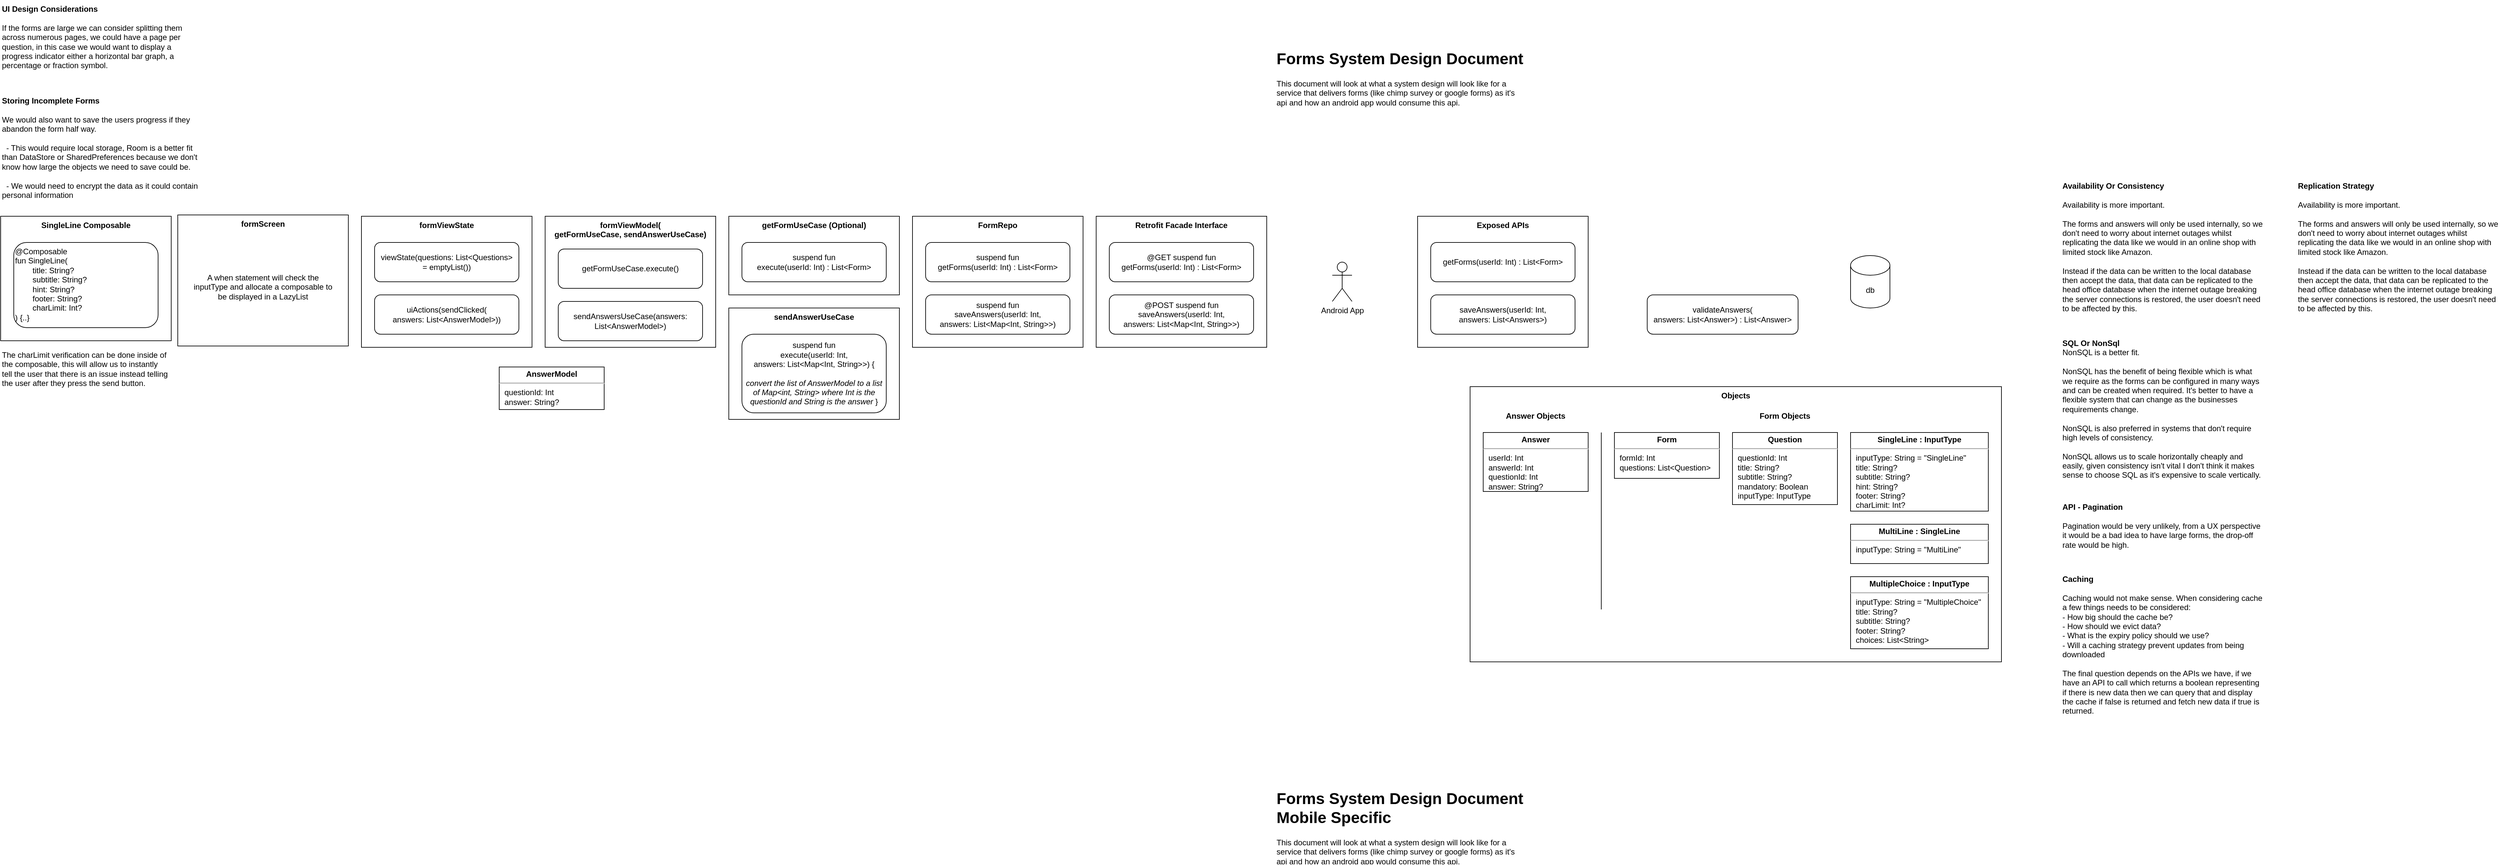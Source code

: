 <mxfile version="22.0.4" type="github">
  <diagram name="Page-1" id="Z-0yPP8kXLogtOT6OWkJ">
    <mxGraphModel dx="4392" dy="2303" grid="1" gridSize="10" guides="1" tooltips="1" connect="1" arrows="1" fold="1" page="1" pageScale="1" pageWidth="827" pageHeight="1169" math="0" shadow="0">
      <root>
        <mxCell id="0" />
        <mxCell id="1" parent="0" />
        <mxCell id="r1KL7zgRgzhYR2Re5zrl-48" value="sendAnswerUseCase" style="rounded=0;whiteSpace=wrap;html=1;verticalAlign=top;fontStyle=1" parent="1" vertex="1">
          <mxGeometry x="-790" y="440" width="260" height="170" as="geometry" />
        </mxCell>
        <mxCell id="r1KL7zgRgzhYR2Re5zrl-30" value="Objects" style="rounded=0;whiteSpace=wrap;html=1;verticalAlign=top;fontStyle=1" parent="1" vertex="1">
          <mxGeometry x="340" y="560" width="810" height="420" as="geometry" />
        </mxCell>
        <mxCell id="r1KL7zgRgzhYR2Re5zrl-5" value="Exposed APIs" style="rounded=0;whiteSpace=wrap;html=1;verticalAlign=top;fontStyle=1" parent="1" vertex="1">
          <mxGeometry x="260" y="300" width="260" height="200" as="geometry" />
        </mxCell>
        <mxCell id="r1KL7zgRgzhYR2Re5zrl-1" value="&lt;h1 style=&quot;border-color: var(--border-color);&quot;&gt;Forms System Design Document&lt;/h1&gt;&lt;h1&gt;&lt;p style=&quot;border-color: var(--border-color); font-size: 12px; font-weight: 400;&quot;&gt;This document will look at what a system design will look like for a service that delivers forms (like chimp survey or google forms) as it&#39;s api and how an android app would consume this api.&lt;/p&gt;&lt;/h1&gt;" style="text;html=1;strokeColor=none;fillColor=none;spacing=5;spacingTop=-20;whiteSpace=wrap;overflow=hidden;rounded=0;" parent="1" vertex="1">
          <mxGeometry x="40" y="40" width="390" height="120" as="geometry" />
        </mxCell>
        <mxCell id="r1KL7zgRgzhYR2Re5zrl-2" value="Android App" style="shape=umlActor;verticalLabelPosition=bottom;verticalAlign=top;html=1;outlineConnect=0;" parent="1" vertex="1">
          <mxGeometry x="130" y="370" width="30" height="60" as="geometry" />
        </mxCell>
        <mxCell id="r1KL7zgRgzhYR2Re5zrl-3" value="getForms(userId: Int) : List&amp;lt;Form&amp;gt;" style="rounded=1;whiteSpace=wrap;html=1;" parent="1" vertex="1">
          <mxGeometry x="280" y="340" width="220" height="60" as="geometry" />
        </mxCell>
        <mxCell id="r1KL7zgRgzhYR2Re5zrl-4" value="saveAnswers(userId: Int, &lt;br&gt;answers: List&amp;lt;Answers&amp;gt;)" style="rounded=1;whiteSpace=wrap;html=1;" parent="1" vertex="1">
          <mxGeometry x="280" y="420" width="220" height="60" as="geometry" />
        </mxCell>
        <mxCell id="r1KL7zgRgzhYR2Re5zrl-6" value="db" style="shape=cylinder3;whiteSpace=wrap;html=1;boundedLbl=1;backgroundOutline=1;size=15;" parent="1" vertex="1">
          <mxGeometry x="920" y="360" width="60" height="80" as="geometry" />
        </mxCell>
        <mxCell id="r1KL7zgRgzhYR2Re5zrl-23" value="&lt;p style=&quot;margin: 4px 0px 0px; text-align: center;&quot;&gt;&lt;b style=&quot;&quot;&gt;Form&lt;/b&gt;&lt;/p&gt;&lt;hr&gt;&lt;p style=&quot;margin:0px;margin-left:8px;&quot;&gt;formId: Int&lt;/p&gt;&lt;p style=&quot;margin:0px;margin-left:8px;&quot;&gt;&lt;span style=&quot;background-color: initial;&quot;&gt;questions: List&amp;lt;Question&amp;gt;&lt;/span&gt;&lt;/p&gt;" style="verticalAlign=top;align=left;overflow=fill;fontSize=12;fontFamily=Helvetica;html=1;whiteSpace=wrap;" parent="1" vertex="1">
          <mxGeometry x="560" y="630" width="160" height="70" as="geometry" />
        </mxCell>
        <mxCell id="r1KL7zgRgzhYR2Re5zrl-24" value="&lt;p style=&quot;margin: 4px 0px 0px; text-align: center;&quot;&gt;&lt;b style=&quot;&quot;&gt;Question&lt;/b&gt;&lt;/p&gt;&lt;hr&gt;&lt;p style=&quot;margin:0px;margin-left:8px;&quot;&gt;questionId: Int&lt;/p&gt;&lt;p style=&quot;margin:0px;margin-left:8px;&quot;&gt;&lt;span style=&quot;background-color: initial;&quot;&gt;title: String?&lt;/span&gt;&lt;/p&gt;&lt;p style=&quot;margin:0px;margin-left:8px;&quot;&gt;subtitle: String?&lt;/p&gt;&lt;p style=&quot;margin:0px;margin-left:8px;&quot;&gt;mandatory: Boolean&lt;/p&gt;&lt;p style=&quot;margin:0px;margin-left:8px;&quot;&gt;inputType: InputType&lt;/p&gt;" style="verticalAlign=top;align=left;overflow=fill;fontSize=12;fontFamily=Helvetica;html=1;whiteSpace=wrap;" parent="1" vertex="1">
          <mxGeometry x="740" y="630" width="160" height="110" as="geometry" />
        </mxCell>
        <mxCell id="r1KL7zgRgzhYR2Re5zrl-25" value="&lt;p style=&quot;margin: 4px 0px 0px; text-align: center;&quot;&gt;&lt;b style=&quot;&quot;&gt;SingleLine : InputType&lt;/b&gt;&lt;/p&gt;&lt;hr&gt;&lt;p style=&quot;margin:0px;margin-left:8px;&quot;&gt;inputType: String = &quot;SingleLine&quot;&lt;/p&gt;&lt;p style=&quot;margin:0px;margin-left:8px;&quot;&gt;&lt;span style=&quot;background-color: initial;&quot;&gt;title: String?&lt;/span&gt;&lt;/p&gt;&lt;p style=&quot;margin:0px;margin-left:8px;&quot;&gt;subtitle: String?&lt;/p&gt;&lt;p style=&quot;margin:0px;margin-left:8px;&quot;&gt;hint: String?&lt;/p&gt;&lt;p style=&quot;margin:0px;margin-left:8px;&quot;&gt;footer: String?&lt;/p&gt;&lt;p style=&quot;margin:0px;margin-left:8px;&quot;&gt;charLimit: Int?&lt;/p&gt;" style="verticalAlign=top;align=left;overflow=fill;fontSize=12;fontFamily=Helvetica;html=1;whiteSpace=wrap;" parent="1" vertex="1">
          <mxGeometry x="920" y="630" width="210" height="120" as="geometry" />
        </mxCell>
        <mxCell id="r1KL7zgRgzhYR2Re5zrl-26" value="&lt;p style=&quot;margin: 4px 0px 0px; text-align: center;&quot;&gt;&lt;b style=&quot;&quot;&gt;MultipleChoice : InputType&lt;/b&gt;&lt;/p&gt;&lt;hr&gt;&lt;p style=&quot;margin:0px;margin-left:8px;&quot;&gt;inputType: String = &quot;MultipleChoice&quot;&lt;/p&gt;&lt;p style=&quot;margin:0px;margin-left:8px;&quot;&gt;&lt;span style=&quot;background-color: initial;&quot;&gt;title: String?&lt;/span&gt;&lt;/p&gt;&lt;p style=&quot;margin:0px;margin-left:8px;&quot;&gt;subtitle: String?&lt;/p&gt;&lt;p style=&quot;margin:0px;margin-left:8px;&quot;&gt;&lt;span style=&quot;background-color: initial;&quot;&gt;footer: String?&lt;/span&gt;&lt;br&gt;&lt;/p&gt;&lt;p style=&quot;margin:0px;margin-left:8px;&quot;&gt;choices: List&amp;lt;String&amp;gt;&lt;/p&gt;" style="verticalAlign=top;align=left;overflow=fill;fontSize=12;fontFamily=Helvetica;html=1;whiteSpace=wrap;" parent="1" vertex="1">
          <mxGeometry x="920" y="850" width="210" height="110" as="geometry" />
        </mxCell>
        <mxCell id="r1KL7zgRgzhYR2Re5zrl-27" value="&lt;p style=&quot;margin: 4px 0px 0px; text-align: center;&quot;&gt;&lt;b style=&quot;&quot;&gt;MultiLine : SingleLine&lt;/b&gt;&lt;/p&gt;&lt;hr&gt;&lt;p style=&quot;margin:0px;margin-left:8px;&quot;&gt;inputType: String = &quot;MultiLine&quot;&lt;/p&gt;" style="verticalAlign=top;align=left;overflow=fill;fontSize=12;fontFamily=Helvetica;html=1;whiteSpace=wrap;" parent="1" vertex="1">
          <mxGeometry x="920" y="770" width="210" height="60" as="geometry" />
        </mxCell>
        <mxCell id="r1KL7zgRgzhYR2Re5zrl-28" value="&lt;p style=&quot;margin: 4px 0px 0px; text-align: center;&quot;&gt;&lt;b style=&quot;&quot;&gt;Answer&lt;/b&gt;&lt;/p&gt;&lt;hr&gt;&lt;p style=&quot;margin:0px;margin-left:8px;&quot;&gt;userId: Int&lt;/p&gt;&lt;p style=&quot;margin:0px;margin-left:8px;&quot;&gt;answerId: Int&lt;/p&gt;&lt;p style=&quot;margin:0px;margin-left:8px;&quot;&gt;questionId: Int&lt;/p&gt;&lt;p style=&quot;margin:0px;margin-left:8px;&quot;&gt;&lt;span style=&quot;background-color: initial;&quot;&gt;answer: String?&lt;/span&gt;&lt;/p&gt;&lt;p style=&quot;margin:0px;margin-left:8px;&quot;&gt;&lt;br&gt;&lt;/p&gt;" style="verticalAlign=top;align=left;overflow=fill;fontSize=12;fontFamily=Helvetica;html=1;whiteSpace=wrap;" parent="1" vertex="1">
          <mxGeometry x="360" y="630" width="160" height="90" as="geometry" />
        </mxCell>
        <mxCell id="r1KL7zgRgzhYR2Re5zrl-29" value="validateAnswers(&lt;br&gt;answers: List&amp;lt;Answer&amp;gt;) : List&amp;lt;Answer&amp;gt;" style="rounded=1;whiteSpace=wrap;html=1;" parent="1" vertex="1">
          <mxGeometry x="610" y="420" width="230" height="60" as="geometry" />
        </mxCell>
        <mxCell id="r1KL7zgRgzhYR2Re5zrl-31" value="&lt;b&gt;Form Objects&lt;/b&gt;" style="text;html=1;strokeColor=none;fillColor=none;align=center;verticalAlign=middle;whiteSpace=wrap;rounded=0;" parent="1" vertex="1">
          <mxGeometry x="780" y="590" width="80" height="30" as="geometry" />
        </mxCell>
        <mxCell id="r1KL7zgRgzhYR2Re5zrl-33" value="" style="endArrow=none;html=1;rounded=0;" parent="1" edge="1">
          <mxGeometry width="50" height="50" relative="1" as="geometry">
            <mxPoint x="540" y="900" as="sourcePoint" />
            <mxPoint x="540" y="630" as="targetPoint" />
            <Array as="points">
              <mxPoint x="540" y="690" />
            </Array>
          </mxGeometry>
        </mxCell>
        <mxCell id="r1KL7zgRgzhYR2Re5zrl-34" value="&lt;b&gt;Answer Objects&lt;/b&gt;" style="text;html=1;strokeColor=none;fillColor=none;align=center;verticalAlign=middle;whiteSpace=wrap;rounded=0;" parent="1" vertex="1">
          <mxGeometry x="390" y="590" width="100" height="30" as="geometry" />
        </mxCell>
        <mxCell id="r1KL7zgRgzhYR2Re5zrl-35" value="Availability Or Consistency&lt;br&gt;&lt;br&gt;&lt;span style=&quot;font-weight: 400;&quot;&gt;Availability is more important.&lt;br&gt;&lt;br&gt;The forms and answers will only be used internally, so we don&#39;t need to worry about internet outages whilst replicating the data like we would in an online shop with limited stock like Amazon.&lt;br&gt;&lt;br&gt;Instead if the data can be written to the local database then accept the data, that data can be replicated to the head office database when the internet outage breaking the server connections is restored, the user doesn&#39;t need to be affected by this.&lt;br&gt;&lt;/span&gt;" style="text;html=1;strokeColor=none;fillColor=none;align=left;verticalAlign=top;whiteSpace=wrap;rounded=0;fontStyle=1" parent="1" vertex="1">
          <mxGeometry x="1241" y="240" width="309" height="210" as="geometry" />
        </mxCell>
        <mxCell id="r1KL7zgRgzhYR2Re5zrl-36" value="Retrofit Facade Interface" style="rounded=0;whiteSpace=wrap;html=1;verticalAlign=top;fontStyle=1" parent="1" vertex="1">
          <mxGeometry x="-230" y="300" width="260" height="200" as="geometry" />
        </mxCell>
        <mxCell id="r1KL7zgRgzhYR2Re5zrl-37" value="@GET suspend fun &lt;br&gt;getForms(userId: Int) : List&amp;lt;Form&amp;gt;" style="rounded=1;whiteSpace=wrap;html=1;" parent="1" vertex="1">
          <mxGeometry x="-210" y="340" width="220" height="60" as="geometry" />
        </mxCell>
        <mxCell id="r1KL7zgRgzhYR2Re5zrl-38" value="@POST suspend fun&lt;br&gt;saveAnswers(userId: Int, &lt;br&gt;answers: List&amp;lt;Map&amp;lt;Int, String&amp;gt;&amp;gt;)" style="rounded=1;whiteSpace=wrap;html=1;" parent="1" vertex="1">
          <mxGeometry x="-210" y="420" width="220" height="60" as="geometry" />
        </mxCell>
        <mxCell id="r1KL7zgRgzhYR2Re5zrl-39" value="SingleLine Composable" style="rounded=0;whiteSpace=wrap;html=1;verticalAlign=top;fontStyle=1" parent="1" vertex="1">
          <mxGeometry x="-1900" y="300" width="260" height="190" as="geometry" />
        </mxCell>
        <mxCell id="r1KL7zgRgzhYR2Re5zrl-40" value="@Composable&lt;br&gt;fun SingleLine(&lt;br&gt;&lt;span style=&quot;white-space: pre;&quot;&gt;&#x9;&lt;/span&gt;title: String?&lt;br&gt;&lt;span style=&quot;white-space: pre;&quot;&gt;&#x9;&lt;/span&gt;subtitle: String?&lt;br&gt;&lt;span style=&quot;white-space: pre;&quot;&gt;&#x9;&lt;/span&gt;hint: String?&lt;br&gt;&lt;span style=&quot;white-space: pre;&quot;&gt;&#x9;&lt;/span&gt;footer: String?&lt;br&gt;&lt;span style=&quot;white-space: pre;&quot;&gt;&#x9;&lt;/span&gt;charLimit: Int?&lt;br&gt;) {..}&lt;br&gt;&lt;span style=&quot;white-space: pre;&quot;&gt;&#x9;&lt;/span&gt;" style="rounded=1;whiteSpace=wrap;html=1;align=left;verticalAlign=top;" parent="1" vertex="1">
          <mxGeometry x="-1880" y="340" width="220" height="130" as="geometry" />
        </mxCell>
        <mxCell id="r1KL7zgRgzhYR2Re5zrl-41" value="The charLimit verification can be done inside of&lt;br&gt;the composable, this will allow us to instantly&lt;br&gt;tell the user that there is an issue instead telling&lt;br&gt;the user after they press the send button." style="text;html=1;align=left;verticalAlign=top;resizable=0;points=[];autosize=1;strokeColor=none;fillColor=none;" parent="1" vertex="1">
          <mxGeometry x="-1900" y="498" width="280" height="70" as="geometry" />
        </mxCell>
        <mxCell id="r1KL7zgRgzhYR2Re5zrl-42" value="FormRepo" style="rounded=0;whiteSpace=wrap;html=1;verticalAlign=top;fontStyle=1" parent="1" vertex="1">
          <mxGeometry x="-510" y="300" width="260" height="200" as="geometry" />
        </mxCell>
        <mxCell id="r1KL7zgRgzhYR2Re5zrl-43" value="suspend fun &lt;br&gt;getForms(userId: Int) : List&amp;lt;Form&amp;gt;" style="rounded=1;whiteSpace=wrap;html=1;" parent="1" vertex="1">
          <mxGeometry x="-490" y="340" width="220" height="60" as="geometry" />
        </mxCell>
        <mxCell id="r1KL7zgRgzhYR2Re5zrl-44" value="suspend fun&lt;br&gt;saveAnswers(userId: Int, &lt;br&gt;answers: List&amp;lt;Map&amp;lt;Int, String&amp;gt;&amp;gt;)" style="rounded=1;whiteSpace=wrap;html=1;" parent="1" vertex="1">
          <mxGeometry x="-490" y="420" width="220" height="60" as="geometry" />
        </mxCell>
        <mxCell id="r1KL7zgRgzhYR2Re5zrl-45" value="getFormUseCase (Optional)" style="rounded=0;whiteSpace=wrap;html=1;verticalAlign=top;fontStyle=1" parent="1" vertex="1">
          <mxGeometry x="-790" y="300" width="260" height="120" as="geometry" />
        </mxCell>
        <mxCell id="r1KL7zgRgzhYR2Re5zrl-46" value="suspend fun &lt;br&gt;execute(userId: Int) : List&amp;lt;Form&amp;gt;" style="rounded=1;whiteSpace=wrap;html=1;" parent="1" vertex="1">
          <mxGeometry x="-770" y="340" width="220" height="60" as="geometry" />
        </mxCell>
        <mxCell id="r1KL7zgRgzhYR2Re5zrl-47" value="suspend fun&lt;br&gt;execute(userId: Int, &lt;br&gt;answers: List&amp;lt;Map&amp;lt;Int, String&amp;gt;&amp;gt;) {&lt;br&gt;&lt;br&gt;&lt;i&gt;convert the list of AnswerModel to a list of Map&amp;lt;int, String&amp;gt; where Int is the questionId and String is the answer&lt;/i&gt; }" style="rounded=1;whiteSpace=wrap;html=1;" parent="1" vertex="1">
          <mxGeometry x="-770" y="480" width="220" height="120" as="geometry" />
        </mxCell>
        <mxCell id="r1KL7zgRgzhYR2Re5zrl-49" value="formViewModel(&lt;br&gt;getFormUseCase, sendAnswerUseCase)" style="rounded=0;whiteSpace=wrap;html=1;verticalAlign=top;fontStyle=1" parent="1" vertex="1">
          <mxGeometry x="-1070" y="300" width="260" height="200" as="geometry" />
        </mxCell>
        <mxCell id="r1KL7zgRgzhYR2Re5zrl-50" value="getFormUseCase.execute()" style="rounded=1;whiteSpace=wrap;html=1;" parent="1" vertex="1">
          <mxGeometry x="-1050" y="350" width="220" height="60" as="geometry" />
        </mxCell>
        <mxCell id="r1KL7zgRgzhYR2Re5zrl-51" value="sendAnswersUseCase(answers: List&amp;lt;AnswerModel&amp;gt;)" style="rounded=1;whiteSpace=wrap;html=1;" parent="1" vertex="1">
          <mxGeometry x="-1050" y="430" width="220" height="60" as="geometry" />
        </mxCell>
        <mxCell id="r1KL7zgRgzhYR2Re5zrl-52" value="formViewState" style="rounded=0;whiteSpace=wrap;html=1;verticalAlign=top;fontStyle=1" parent="1" vertex="1">
          <mxGeometry x="-1350" y="300" width="260" height="200" as="geometry" />
        </mxCell>
        <mxCell id="r1KL7zgRgzhYR2Re5zrl-53" value="viewState(questions: List&amp;lt;Questions&amp;gt; &lt;br&gt;= emptyList())" style="rounded=1;whiteSpace=wrap;html=1;" parent="1" vertex="1">
          <mxGeometry x="-1330" y="340" width="220" height="60" as="geometry" />
        </mxCell>
        <mxCell id="r1KL7zgRgzhYR2Re5zrl-54" value="uiActions(sendClicked(&lt;br&gt;answers: List&amp;lt;AnswerModel&amp;gt;))" style="rounded=1;whiteSpace=wrap;html=1;" parent="1" vertex="1">
          <mxGeometry x="-1330" y="420" width="220" height="60" as="geometry" />
        </mxCell>
        <mxCell id="r1KL7zgRgzhYR2Re5zrl-57" value="&lt;p style=&quot;margin: 4px 0px 0px; text-align: center;&quot;&gt;&lt;b style=&quot;&quot;&gt;AnswerModel&lt;/b&gt;&lt;/p&gt;&lt;hr&gt;&lt;p style=&quot;margin:0px;margin-left:8px;&quot;&gt;&lt;span style=&quot;background-color: initial;&quot;&gt;questionId: Int&lt;/span&gt;&lt;br&gt;&lt;/p&gt;&lt;p style=&quot;margin:0px;margin-left:8px;&quot;&gt;&lt;span style=&quot;background-color: initial;&quot;&gt;answer: String?&lt;/span&gt;&lt;/p&gt;&lt;p style=&quot;margin:0px;margin-left:8px;&quot;&gt;&lt;br&gt;&lt;/p&gt;" style="verticalAlign=top;align=left;overflow=fill;fontSize=12;fontFamily=Helvetica;html=1;whiteSpace=wrap;" parent="1" vertex="1">
          <mxGeometry x="-1140" y="530" width="160" height="65" as="geometry" />
        </mxCell>
        <mxCell id="r1KL7zgRgzhYR2Re5zrl-58" value="formScreen" style="rounded=0;whiteSpace=wrap;html=1;verticalAlign=top;fontStyle=1" parent="1" vertex="1">
          <mxGeometry x="-1630" y="298" width="260" height="200" as="geometry" />
        </mxCell>
        <mxCell id="r1KL7zgRgzhYR2Re5zrl-60" value="A when statement will check the inputType and allocate a composable to be displayed in a LazyList" style="text;html=1;strokeColor=none;fillColor=none;align=center;verticalAlign=middle;whiteSpace=wrap;rounded=0;" parent="1" vertex="1">
          <mxGeometry x="-1610" y="345" width="220" height="125" as="geometry" />
        </mxCell>
        <mxCell id="r1KL7zgRgzhYR2Re5zrl-61" value="SQL Or NonSql&lt;br&gt;&lt;span style=&quot;font-weight: 400;&quot;&gt;NonSQL is a better fit.&lt;br&gt;&lt;br&gt;NonSQL has the benefit of being flexible which is what we require as the forms can be configured in many ways and can be created when required. It&#39;s better to have a flexible system that can change as the businesses requirements change.&lt;br&gt;&lt;br&gt;NonSQL is also preferred in systems that don&#39;t require high levels of consistency.&lt;br&gt;&lt;br&gt;NonSQL allows us to scale horizontally cheaply and easily, given consistency isn&#39;t vital I don&#39;t think it makes sense to choose SQL as it&#39;s expensive to scale vertically.&lt;br&gt;&lt;/span&gt;" style="text;html=1;strokeColor=none;fillColor=none;align=left;verticalAlign=top;whiteSpace=wrap;rounded=0;fontStyle=1" parent="1" vertex="1">
          <mxGeometry x="1241" y="480" width="309" height="220" as="geometry" />
        </mxCell>
        <mxCell id="LNLnvZKyIqLjc2KASdHA-1" value="API - Pagination&lt;br&gt;&lt;span style=&quot;font-weight: 400;&quot;&gt;&lt;br&gt;Pagination would be very unlikely, from a UX perspective it would be a bad idea to have large forms, the drop-off rate would be high.&lt;br&gt;&lt;/span&gt;" style="text;html=1;strokeColor=none;fillColor=none;align=left;verticalAlign=top;whiteSpace=wrap;rounded=0;fontStyle=1" vertex="1" parent="1">
          <mxGeometry x="1241" y="730" width="309" height="80" as="geometry" />
        </mxCell>
        <mxCell id="LNLnvZKyIqLjc2KASdHA-3" value="UI Design Considerations&lt;br style=&quot;border-color: var(--border-color); font-weight: 400;&quot;&gt;&lt;br style=&quot;border-color: var(--border-color); font-weight: 400;&quot;&gt;&lt;span style=&quot;font-weight: normal;&quot;&gt;If the forms are large we can consider splitting them across numerous pages, we could have a page per question, in this case we would want to display a progress indicator either a horizontal bar graph, a percentage or fraction symbol. &lt;br&gt;&lt;br&gt;&lt;/span&gt;&lt;span style=&quot;font-weight: 400;&quot;&gt;&lt;br&gt;&lt;/span&gt;" style="text;html=1;strokeColor=none;fillColor=none;align=left;verticalAlign=top;whiteSpace=wrap;rounded=0;fontStyle=1" vertex="1" parent="1">
          <mxGeometry x="-1900" y="-30" width="309" height="110" as="geometry" />
        </mxCell>
        <mxCell id="LNLnvZKyIqLjc2KASdHA-8" value="Storing Incomplete Forms&lt;br&gt;&lt;br&gt;&lt;span style=&quot;font-weight: normal;&quot;&gt;We would also want to save the users progress if they abandon the form half way.&amp;nbsp;&lt;/span&gt;&lt;br&gt;&lt;br style=&quot;border-color: var(--border-color); font-weight: 400; text-align: center;&quot;&gt;&lt;span style=&quot;border-color: var(--border-color); font-weight: 400;&quot;&gt;&amp;nbsp; - This would require local storage, Room is a better fit than DataStore or SharedPreferences because we don&#39;t know how large the objects we need to save could be.&lt;br&gt;&lt;br&gt;&amp;nbsp; - We would need to encrypt the data as it could contain personal information&lt;/span&gt;&lt;span style=&quot;font-weight: normal;&quot;&gt;&lt;br&gt;&lt;br&gt;&lt;/span&gt;&lt;span style=&quot;font-weight: 400;&quot;&gt;&lt;br&gt;&lt;/span&gt;" style="text;html=1;strokeColor=none;fillColor=none;align=left;verticalAlign=top;whiteSpace=wrap;rounded=0;fontStyle=1" vertex="1" parent="1">
          <mxGeometry x="-1900" y="110" width="309" height="170" as="geometry" />
        </mxCell>
        <mxCell id="LNLnvZKyIqLjc2KASdHA-9" value="Caching&lt;br&gt;&lt;span style=&quot;font-weight: 400;&quot;&gt;&lt;br&gt;Caching would not make sense. When considering cache a few things needs to be considered:&lt;br&gt;- How big should the cache be?&lt;br&gt;- How should we evict data?&lt;br&gt;- What is the expiry policy should we use?&lt;br&gt;- Will a caching strategy prevent updates from being downloaded&lt;br&gt;&lt;br&gt;The final question depends on the APIs we have, if we have an API to call which returns a boolean representing if there is new data then we can query that and display the cache if false is returned and fetch new data if true is returned.&lt;br&gt;&lt;/span&gt;" style="text;html=1;strokeColor=none;fillColor=none;align=left;verticalAlign=top;whiteSpace=wrap;rounded=0;fontStyle=1" vertex="1" parent="1">
          <mxGeometry x="1241" y="840" width="309" height="230" as="geometry" />
        </mxCell>
        <mxCell id="LNLnvZKyIqLjc2KASdHA-10" value="Replication Strategy&lt;br&gt;&lt;br&gt;&lt;span style=&quot;font-weight: 400;&quot;&gt;Availability is more important.&lt;br&gt;&lt;br&gt;The forms and answers will only be used internally, so we don&#39;t need to worry about internet outages whilst replicating the data like we would in an online shop with limited stock like Amazon.&lt;br&gt;&lt;br&gt;Instead if the data can be written to the local database then accept the data, that data can be replicated to the head office database when the internet outage breaking the server connections is restored, the user doesn&#39;t need to be affected by this.&lt;br&gt;&lt;/span&gt;" style="text;html=1;strokeColor=none;fillColor=none;align=left;verticalAlign=top;whiteSpace=wrap;rounded=0;fontStyle=1" vertex="1" parent="1">
          <mxGeometry x="1600" y="240" width="309" height="210" as="geometry" />
        </mxCell>
        <mxCell id="LNLnvZKyIqLjc2KASdHA-11" value="&lt;h1 style=&quot;border-color: var(--border-color);&quot;&gt;Forms System Design Document Mobile Specific&lt;/h1&gt;&lt;h1&gt;&lt;p style=&quot;border-color: var(--border-color); font-size: 12px; font-weight: 400;&quot;&gt;This document will look at what a system design will look like for a service that delivers forms (like chimp survey or google forms) as it&#39;s api and how an android app would consume this api.&lt;/p&gt;&lt;/h1&gt;" style="text;html=1;strokeColor=none;fillColor=none;spacing=5;spacingTop=-20;whiteSpace=wrap;overflow=hidden;rounded=0;" vertex="1" parent="1">
          <mxGeometry x="40" y="1169" width="390" height="120" as="geometry" />
        </mxCell>
      </root>
    </mxGraphModel>
  </diagram>
</mxfile>
